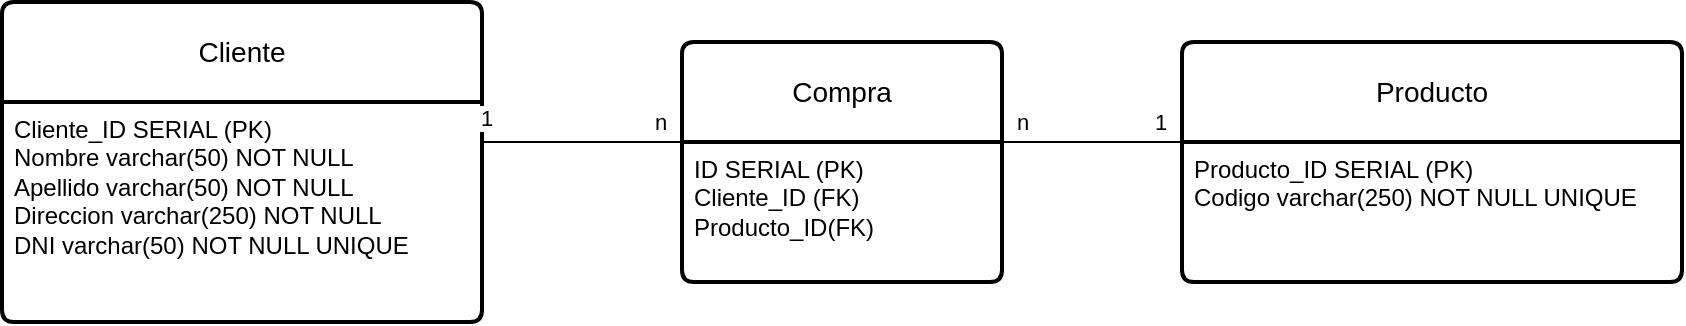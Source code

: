 <mxfile version="24.2.2" type="device">
  <diagram id="R2lEEEUBdFMjLlhIrx00" name="Page-1">
    <mxGraphModel dx="731" dy="744" grid="1" gridSize="10" guides="1" tooltips="1" connect="1" arrows="1" fold="1" page="1" pageScale="1" pageWidth="850" pageHeight="1100" math="0" shadow="0" extFonts="Permanent Marker^https://fonts.googleapis.com/css?family=Permanent+Marker">
      <root>
        <mxCell id="0" />
        <mxCell id="1" parent="0" />
        <mxCell id="M3E8qOzE-T0-WnazmGKJ-1" value="Cliente" style="swimlane;childLayout=stackLayout;horizontal=1;startSize=50;horizontalStack=0;rounded=1;fontSize=14;fontStyle=0;strokeWidth=2;resizeParent=0;resizeLast=1;shadow=0;dashed=0;align=center;arcSize=4;whiteSpace=wrap;html=1;" parent="1" vertex="1">
          <mxGeometry x="90" y="130" width="240" height="160" as="geometry" />
        </mxCell>
        <mxCell id="M3E8qOzE-T0-WnazmGKJ-2" value="&lt;div&gt;Cliente_ID SERIAL (PK)&lt;/div&gt;&lt;div&gt;Nombre varchar(50) NOT NULL&lt;/div&gt;&lt;div&gt;Apellido varchar(50) NOT NULL&lt;/div&gt;&lt;div&gt;Direccion varchar(250) NOT NULL&lt;/div&gt;&lt;div&gt;DNI varchar(50) NOT NULL UNIQUE&lt;br&gt;&lt;/div&gt;" style="align=left;strokeColor=none;fillColor=none;spacingLeft=4;fontSize=12;verticalAlign=top;resizable=0;rotatable=0;part=1;html=1;" parent="M3E8qOzE-T0-WnazmGKJ-1" vertex="1">
          <mxGeometry y="50" width="240" height="110" as="geometry" />
        </mxCell>
        <mxCell id="M3E8qOzE-T0-WnazmGKJ-7" style="edgeStyle=orthogonalEdgeStyle;rounded=0;orthogonalLoop=1;jettySize=auto;html=1;entryX=1;entryY=0.5;entryDx=0;entryDy=0;endArrow=none;endFill=0;" parent="1" source="M3E8qOzE-T0-WnazmGKJ-3" target="M3E8qOzE-T0-WnazmGKJ-1" edge="1">
          <mxGeometry relative="1" as="geometry">
            <Array as="points">
              <mxPoint x="330" y="200" />
            </Array>
          </mxGeometry>
        </mxCell>
        <mxCell id="M3E8qOzE-T0-WnazmGKJ-8" value="1" style="edgeLabel;html=1;align=center;verticalAlign=middle;resizable=0;points=[];" parent="M3E8qOzE-T0-WnazmGKJ-7" connectable="0" vertex="1">
          <mxGeometry x="0.816" y="2" relative="1" as="geometry">
            <mxPoint y="-12" as="offset" />
          </mxGeometry>
        </mxCell>
        <mxCell id="M3E8qOzE-T0-WnazmGKJ-9" value="n" style="edgeLabel;html=1;align=center;verticalAlign=middle;resizable=0;points=[];" parent="M3E8qOzE-T0-WnazmGKJ-7" connectable="0" vertex="1">
          <mxGeometry x="-0.8" relative="1" as="geometry">
            <mxPoint y="-10" as="offset" />
          </mxGeometry>
        </mxCell>
        <mxCell id="M3E8qOzE-T0-WnazmGKJ-3" value="Compra" style="swimlane;childLayout=stackLayout;horizontal=1;startSize=50;horizontalStack=0;rounded=1;fontSize=14;fontStyle=0;strokeWidth=2;resizeParent=0;resizeLast=1;shadow=0;dashed=0;align=center;arcSize=4;whiteSpace=wrap;html=1;" parent="1" vertex="1">
          <mxGeometry x="430" y="150" width="160" height="120" as="geometry" />
        </mxCell>
        <mxCell id="M3E8qOzE-T0-WnazmGKJ-4" value="&lt;div&gt;ID SERIAL (PK)&lt;br&gt;&lt;/div&gt;&lt;div&gt;Cliente_ID (FK)&lt;/div&gt;&lt;div&gt;Producto_ID(FK)&lt;br&gt;&lt;/div&gt;" style="align=left;strokeColor=none;fillColor=none;spacingLeft=4;fontSize=12;verticalAlign=top;resizable=0;rotatable=0;part=1;html=1;" parent="M3E8qOzE-T0-WnazmGKJ-3" vertex="1">
          <mxGeometry y="50" width="160" height="70" as="geometry" />
        </mxCell>
        <mxCell id="M3E8qOzE-T0-WnazmGKJ-5" value="Producto" style="swimlane;childLayout=stackLayout;horizontal=1;startSize=50;horizontalStack=0;rounded=1;fontSize=14;fontStyle=0;strokeWidth=2;resizeParent=0;resizeLast=1;shadow=0;dashed=0;align=center;arcSize=4;whiteSpace=wrap;html=1;" parent="1" vertex="1">
          <mxGeometry x="680" y="150" width="250" height="120" as="geometry" />
        </mxCell>
        <mxCell id="M3E8qOzE-T0-WnazmGKJ-6" value="&lt;div&gt;Producto_ID SERIAL (PK)&lt;/div&gt;&lt;div&gt;Codigo varchar(250) NOT NULL UNIQUE&lt;br&gt;&lt;/div&gt;" style="align=left;strokeColor=none;fillColor=none;spacingLeft=4;fontSize=12;verticalAlign=top;resizable=0;rotatable=0;part=1;html=1;" parent="M3E8qOzE-T0-WnazmGKJ-5" vertex="1">
          <mxGeometry y="50" width="250" height="70" as="geometry" />
        </mxCell>
        <mxCell id="M3E8qOzE-T0-WnazmGKJ-10" style="edgeStyle=orthogonalEdgeStyle;rounded=0;orthogonalLoop=1;jettySize=auto;html=1;entryX=0;entryY=0.5;entryDx=0;entryDy=0;endArrow=none;endFill=0;" parent="1" source="M3E8qOzE-T0-WnazmGKJ-4" target="M3E8qOzE-T0-WnazmGKJ-6" edge="1">
          <mxGeometry relative="1" as="geometry">
            <Array as="points">
              <mxPoint x="680" y="200" />
            </Array>
          </mxGeometry>
        </mxCell>
        <mxCell id="M3E8qOzE-T0-WnazmGKJ-11" value="n" style="edgeLabel;html=1;align=center;verticalAlign=middle;resizable=0;points=[];" parent="M3E8qOzE-T0-WnazmGKJ-10" connectable="0" vertex="1">
          <mxGeometry x="-0.363" y="-1" relative="1" as="geometry">
            <mxPoint x="-30" y="-11" as="offset" />
          </mxGeometry>
        </mxCell>
        <mxCell id="M3E8qOzE-T0-WnazmGKJ-12" value="1" style="edgeLabel;html=1;align=center;verticalAlign=middle;resizable=0;points=[];" parent="M3E8qOzE-T0-WnazmGKJ-10" connectable="0" vertex="1">
          <mxGeometry x="0.255" y="1" relative="1" as="geometry">
            <mxPoint y="-9" as="offset" />
          </mxGeometry>
        </mxCell>
      </root>
    </mxGraphModel>
  </diagram>
</mxfile>
